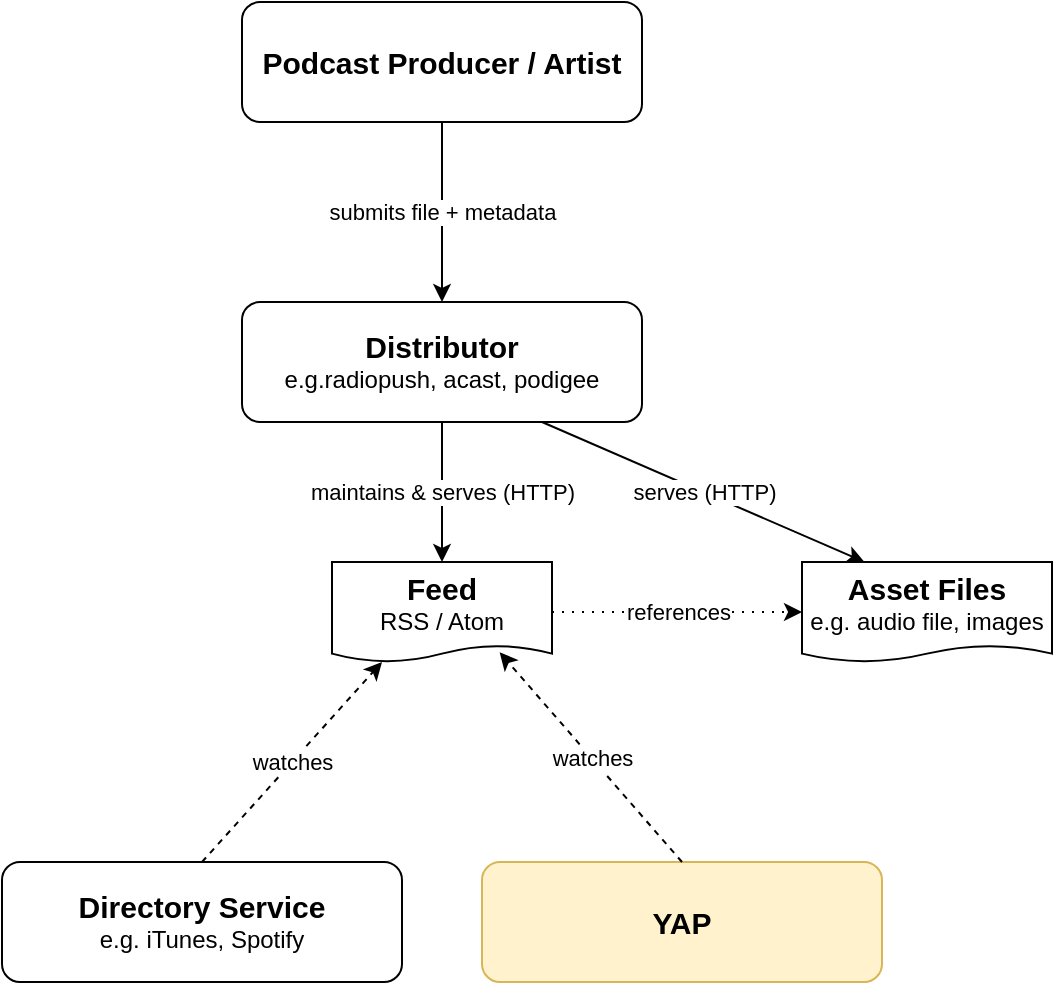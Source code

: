 <mxfile version="15.7.4" type="device"><diagram id="sITUb6T8P_IIv_a80C5I" name="Page-1"><mxGraphModel dx="1178" dy="614" grid="1" gridSize="10" guides="1" tooltips="1" connect="1" arrows="1" fold="1" page="1" pageScale="1" pageWidth="850" pageHeight="1100" math="0" shadow="0"><root><mxCell id="0"/><mxCell id="1" parent="0"/><mxCell id="SsnAVI5IP12NnRo5WRLR-1" value="&lt;font style=&quot;font-size: 15px&quot;&gt;&lt;b&gt;Podcast Producer / Artist&lt;/b&gt;&lt;/font&gt;" style="rounded=1;whiteSpace=wrap;html=1;" vertex="1" parent="1"><mxGeometry x="280" y="290" width="200" height="60" as="geometry"/></mxCell><mxCell id="SsnAVI5IP12NnRo5WRLR-2" value="&lt;div&gt;&lt;font size=&quot;1&quot;&gt;&lt;b style=&quot;font-size: 15px&quot;&gt;Distributor&lt;/b&gt;&lt;/font&gt;&lt;/div&gt;e.g.radiopush, acast, podigee" style="rounded=1;whiteSpace=wrap;html=1;" vertex="1" parent="1"><mxGeometry x="280" y="440" width="200" height="60" as="geometry"/></mxCell><mxCell id="SsnAVI5IP12NnRo5WRLR-6" value="&lt;div style=&quot;font-size: 15px&quot;&gt;&lt;b&gt;Feed&lt;/b&gt;&lt;/div&gt;RSS / Atom" style="shape=document;whiteSpace=wrap;html=1;boundedLbl=1;size=0.167;" vertex="1" parent="1"><mxGeometry x="325" y="570" width="110" height="50" as="geometry"/></mxCell><mxCell id="SsnAVI5IP12NnRo5WRLR-7" value="&lt;div&gt;&lt;font size=&quot;1&quot;&gt;&lt;b style=&quot;font-size: 15px&quot;&gt;Asset Files&lt;/b&gt;&lt;/font&gt;&lt;/div&gt;&lt;div&gt;e.g. audio file, images&lt;br&gt;&lt;/div&gt;" style="shape=document;whiteSpace=wrap;html=1;boundedLbl=1;size=0.167;" vertex="1" parent="1"><mxGeometry x="560" y="570" width="125" height="50" as="geometry"/></mxCell><mxCell id="SsnAVI5IP12NnRo5WRLR-12" value="&lt;div&gt;&lt;font size=&quot;1&quot;&gt;&lt;b style=&quot;font-size: 15px&quot;&gt;Directory Service&lt;/b&gt;&lt;/font&gt;&lt;/div&gt;&lt;div&gt;e.g. iTunes, Spotify&lt;br&gt;&lt;/div&gt;" style="rounded=1;whiteSpace=wrap;html=1;" vertex="1" parent="1"><mxGeometry x="160" y="720" width="200" height="60" as="geometry"/></mxCell><mxCell id="SsnAVI5IP12NnRo5WRLR-13" value="" style="endArrow=classic;html=1;rounded=0;exitX=0.5;exitY=0;exitDx=0;exitDy=0;dashed=1;" edge="1" parent="1" source="SsnAVI5IP12NnRo5WRLR-12"><mxGeometry relative="1" as="geometry"><mxPoint x="350" y="590" as="sourcePoint"/><mxPoint x="350" y="620" as="targetPoint"/></mxGeometry></mxCell><mxCell id="SsnAVI5IP12NnRo5WRLR-14" value="watches" style="edgeLabel;resizable=0;html=1;align=center;verticalAlign=middle;" connectable="0" vertex="1" parent="SsnAVI5IP12NnRo5WRLR-13"><mxGeometry relative="1" as="geometry"/></mxCell><mxCell id="SsnAVI5IP12NnRo5WRLR-18" value="" style="endArrow=classic;html=1;rounded=0;exitX=0.5;exitY=1;exitDx=0;exitDy=0;entryX=0.5;entryY=0;entryDx=0;entryDy=0;" edge="1" parent="1" source="SsnAVI5IP12NnRo5WRLR-2" target="SsnAVI5IP12NnRo5WRLR-6"><mxGeometry relative="1" as="geometry"><mxPoint x="350" y="590" as="sourcePoint"/><mxPoint x="450" y="590" as="targetPoint"/></mxGeometry></mxCell><mxCell id="SsnAVI5IP12NnRo5WRLR-19" value="maintains &amp;amp; serves (HTTP)" style="edgeLabel;resizable=0;html=1;align=center;verticalAlign=middle;" connectable="0" vertex="1" parent="SsnAVI5IP12NnRo5WRLR-18"><mxGeometry relative="1" as="geometry"/></mxCell><mxCell id="SsnAVI5IP12NnRo5WRLR-20" value="" style="endArrow=classic;html=1;rounded=0;exitX=0.75;exitY=1;exitDx=0;exitDy=0;entryX=0.25;entryY=0;entryDx=0;entryDy=0;" edge="1" parent="1" source="SsnAVI5IP12NnRo5WRLR-2" target="SsnAVI5IP12NnRo5WRLR-7"><mxGeometry relative="1" as="geometry"><mxPoint x="350" y="590" as="sourcePoint"/><mxPoint x="450" y="590" as="targetPoint"/></mxGeometry></mxCell><mxCell id="SsnAVI5IP12NnRo5WRLR-21" value="serves (HTTP)" style="edgeLabel;resizable=0;html=1;align=center;verticalAlign=middle;" connectable="0" vertex="1" parent="SsnAVI5IP12NnRo5WRLR-20"><mxGeometry relative="1" as="geometry"/></mxCell><mxCell id="SsnAVI5IP12NnRo5WRLR-23" value="" style="endArrow=classic;html=1;rounded=0;exitX=0.5;exitY=1;exitDx=0;exitDy=0;" edge="1" parent="1" source="SsnAVI5IP12NnRo5WRLR-1" target="SsnAVI5IP12NnRo5WRLR-2"><mxGeometry relative="1" as="geometry"><mxPoint x="350" y="590" as="sourcePoint"/><mxPoint x="450" y="590" as="targetPoint"/></mxGeometry></mxCell><mxCell id="SsnAVI5IP12NnRo5WRLR-24" value="submits file + metadata" style="edgeLabel;resizable=0;html=1;align=center;verticalAlign=middle;" connectable="0" vertex="1" parent="SsnAVI5IP12NnRo5WRLR-23"><mxGeometry relative="1" as="geometry"/></mxCell><mxCell id="SsnAVI5IP12NnRo5WRLR-26" value="" style="endArrow=classic;html=1;rounded=0;exitX=1;exitY=0.5;exitDx=0;exitDy=0;entryX=0;entryY=0.5;entryDx=0;entryDy=0;dashed=1;dashPattern=1 4;" edge="1" parent="1" source="SsnAVI5IP12NnRo5WRLR-6" target="SsnAVI5IP12NnRo5WRLR-7"><mxGeometry relative="1" as="geometry"><mxPoint x="430" y="590" as="sourcePoint"/><mxPoint x="530" y="590" as="targetPoint"/></mxGeometry></mxCell><mxCell id="SsnAVI5IP12NnRo5WRLR-27" value="references" style="edgeLabel;resizable=0;html=1;align=center;verticalAlign=middle;" connectable="0" vertex="1" parent="SsnAVI5IP12NnRo5WRLR-26"><mxGeometry relative="1" as="geometry"/></mxCell><mxCell id="SsnAVI5IP12NnRo5WRLR-28" value="&lt;font style=&quot;font-size: 15px&quot;&gt;&lt;b&gt;YAP&lt;/b&gt;&lt;/font&gt;" style="rounded=1;whiteSpace=wrap;html=1;fillColor=#fff2cc;strokeColor=#d6b656;" vertex="1" parent="1"><mxGeometry x="400" y="720" width="200" height="60" as="geometry"/></mxCell><mxCell id="SsnAVI5IP12NnRo5WRLR-29" value="" style="endArrow=classic;html=1;rounded=0;exitX=0.5;exitY=0;exitDx=0;exitDy=0;entryX=0.762;entryY=0.903;entryDx=0;entryDy=0;entryPerimeter=0;dashed=1;" edge="1" parent="1" source="SsnAVI5IP12NnRo5WRLR-28" target="SsnAVI5IP12NnRo5WRLR-6"><mxGeometry relative="1" as="geometry"><mxPoint x="360" y="640" as="sourcePoint"/><mxPoint x="460" y="640" as="targetPoint"/></mxGeometry></mxCell><mxCell id="SsnAVI5IP12NnRo5WRLR-30" value="watches" style="edgeLabel;resizable=0;html=1;align=center;verticalAlign=middle;" connectable="0" vertex="1" parent="SsnAVI5IP12NnRo5WRLR-29"><mxGeometry relative="1" as="geometry"/></mxCell></root></mxGraphModel></diagram></mxfile>